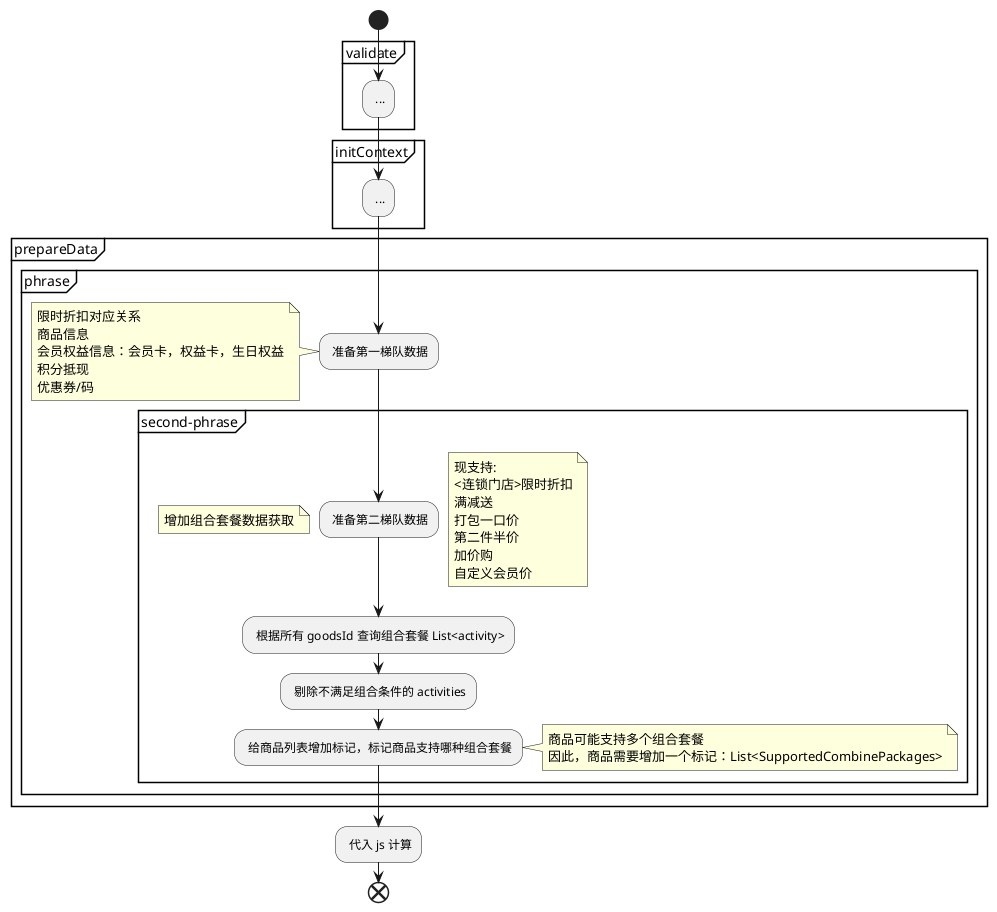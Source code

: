 @startuml
start
partition validate {
    : ...;
}

partition initContext {
    : ...;
}

partition prepareData {
    partition phrase {
        : 准备第一梯队数据;
        note left
            限时折扣对应关系
            商品信息
            会员权益信息：会员卡，权益卡，生日权益
            积分抵现
            优惠券/码
        end note
        partition second-phrase {
         : 准备第二梯队数据;
                note left
                    增加组合套餐数据获取
                end note
                note right
                    现支持:
                    <连锁门店>限时折扣
                    满减送
                    打包一口价
                    第二件半价
                    加价购
                    自定义会员价
                end note
                : 根据所有 goodsId 查询组合套餐 List<activity>;
                : 剔除不满足组合条件的 activities;
                : 给商品列表增加标记，标记商品支持哪种组合套餐;
                note right
                    商品可能支持多个组合套餐
                    因此，商品需要增加一个标记：List<SupportedCombinePackages>
                end note
        }
    }
}

: 代入 js 计算;
end
@enduml